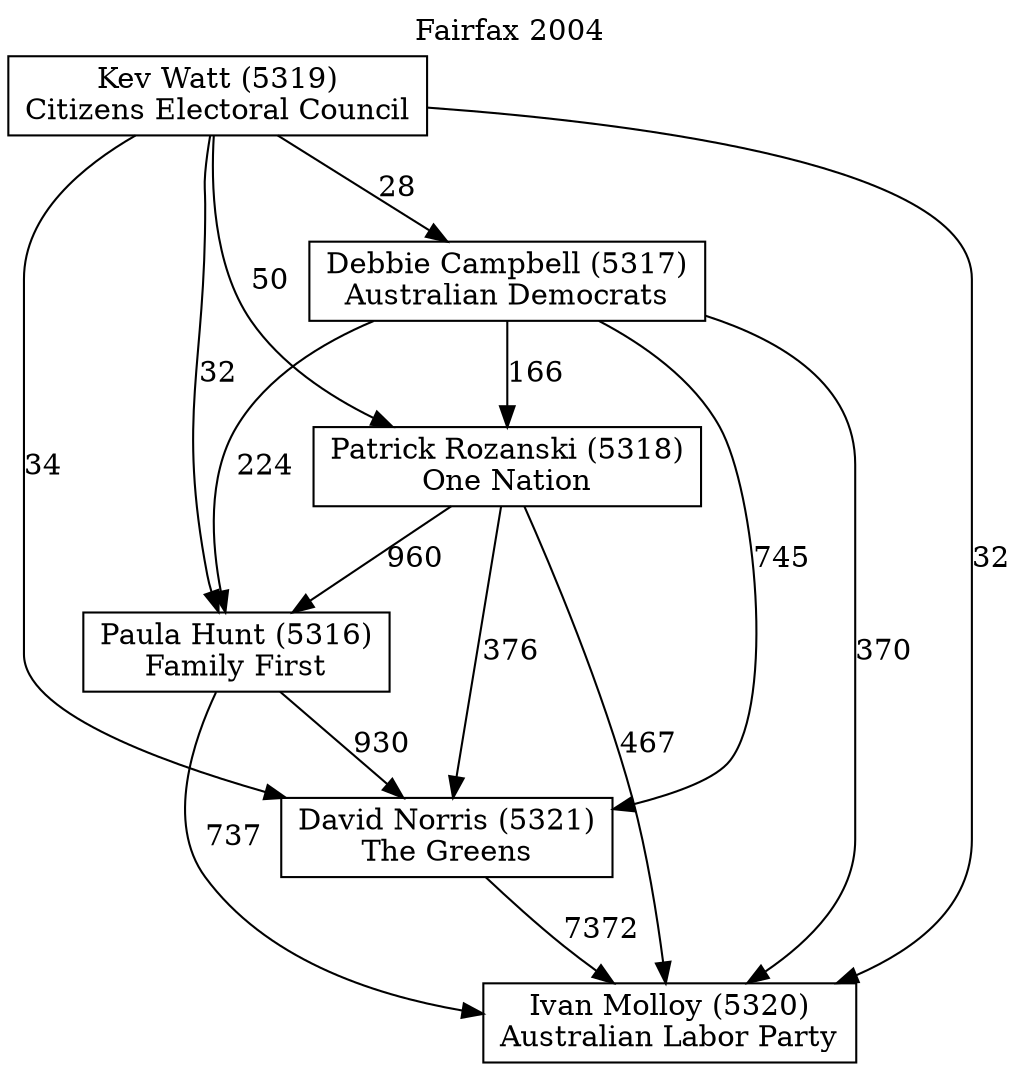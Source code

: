 // House preference flow
digraph "Ivan Molloy (5320)_Fairfax_2004" {
	graph [label="Fairfax 2004" labelloc=t mclimit=10]
	node [shape=box]
	"David Norris (5321)" [label="David Norris (5321)
The Greens"]
	"Debbie Campbell (5317)" [label="Debbie Campbell (5317)
Australian Democrats"]
	"Ivan Molloy (5320)" [label="Ivan Molloy (5320)
Australian Labor Party"]
	"Kev Watt (5319)" [label="Kev Watt (5319)
Citizens Electoral Council"]
	"Patrick Rozanski (5318)" [label="Patrick Rozanski (5318)
One Nation"]
	"Paula Hunt (5316)" [label="Paula Hunt (5316)
Family First"]
	"David Norris (5321)" -> "Ivan Molloy (5320)" [label=7372]
	"Debbie Campbell (5317)" -> "David Norris (5321)" [label=745]
	"Debbie Campbell (5317)" -> "Ivan Molloy (5320)" [label=370]
	"Debbie Campbell (5317)" -> "Patrick Rozanski (5318)" [label=166]
	"Debbie Campbell (5317)" -> "Paula Hunt (5316)" [label=224]
	"Kev Watt (5319)" -> "David Norris (5321)" [label=34]
	"Kev Watt (5319)" -> "Debbie Campbell (5317)" [label=28]
	"Kev Watt (5319)" -> "Ivan Molloy (5320)" [label=32]
	"Kev Watt (5319)" -> "Patrick Rozanski (5318)" [label=50]
	"Kev Watt (5319)" -> "Paula Hunt (5316)" [label=32]
	"Patrick Rozanski (5318)" -> "David Norris (5321)" [label=376]
	"Patrick Rozanski (5318)" -> "Ivan Molloy (5320)" [label=467]
	"Patrick Rozanski (5318)" -> "Paula Hunt (5316)" [label=960]
	"Paula Hunt (5316)" -> "David Norris (5321)" [label=930]
	"Paula Hunt (5316)" -> "Ivan Molloy (5320)" [label=737]
}
